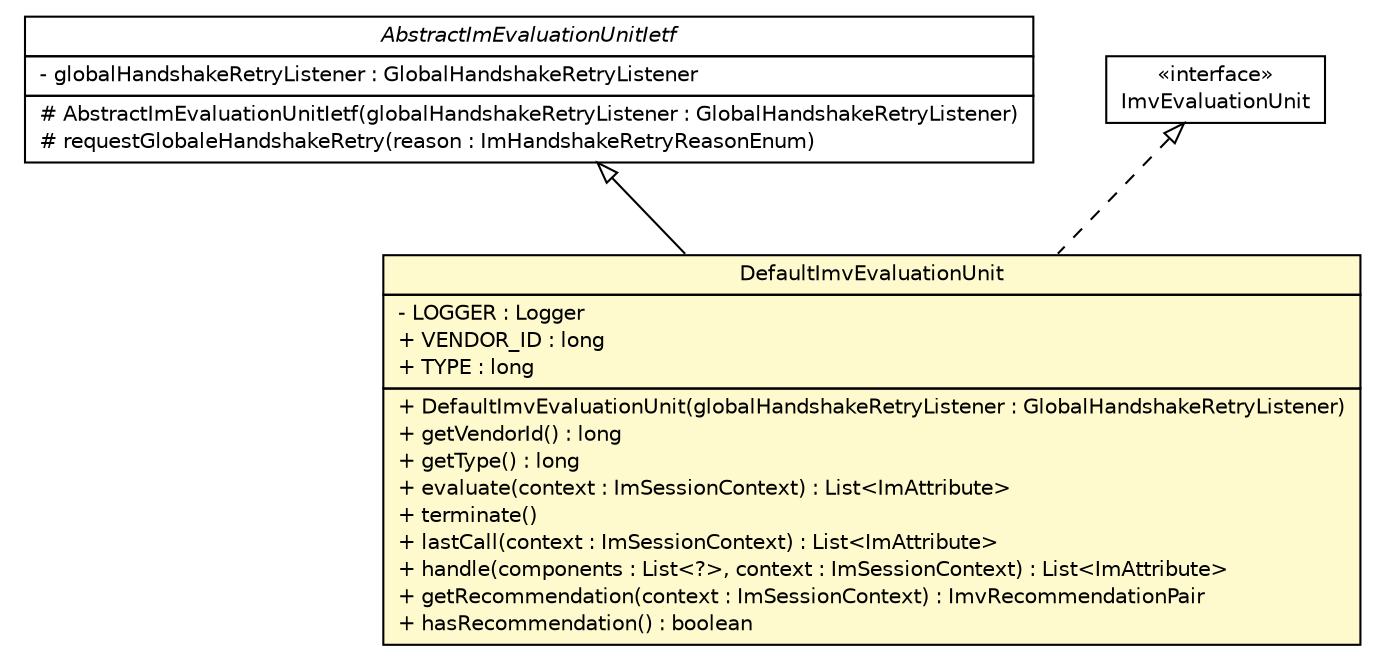 #!/usr/local/bin/dot
#
# Class diagram 
# Generated by UMLGraph version R5_6 (http://www.umlgraph.org/)
#

digraph G {
	edge [fontname="Helvetica",fontsize=10,labelfontname="Helvetica",labelfontsize=10];
	node [fontname="Helvetica",fontsize=10,shape=plaintext];
	nodesep=0.25;
	ranksep=0.5;
	// de.hsbremen.tc.tnc.im.evaluate.AbstractImEvaluationUnitIetf
	c2423 [label=<<table title="de.hsbremen.tc.tnc.im.evaluate.AbstractImEvaluationUnitIetf" border="0" cellborder="1" cellspacing="0" cellpadding="2" port="p" href="../AbstractImEvaluationUnitIetf.html">
		<tr><td><table border="0" cellspacing="0" cellpadding="1">
<tr><td align="center" balign="center"><font face="Helvetica-Oblique"> AbstractImEvaluationUnitIetf </font></td></tr>
		</table></td></tr>
		<tr><td><table border="0" cellspacing="0" cellpadding="1">
<tr><td align="left" balign="left"> - globalHandshakeRetryListener : GlobalHandshakeRetryListener </td></tr>
		</table></td></tr>
		<tr><td><table border="0" cellspacing="0" cellpadding="1">
<tr><td align="left" balign="left"> # AbstractImEvaluationUnitIetf(globalHandshakeRetryListener : GlobalHandshakeRetryListener) </td></tr>
<tr><td align="left" balign="left"> # requestGlobaleHandshakeRetry(reason : ImHandshakeRetryReasonEnum) </td></tr>
		</table></td></tr>
		</table>>, URL="../AbstractImEvaluationUnitIetf.html", fontname="Helvetica", fontcolor="black", fontsize=10.0];
	// de.hsbremen.tc.tnc.im.evaluate.ImvEvaluationUnit
	c2425 [label=<<table title="de.hsbremen.tc.tnc.im.evaluate.ImvEvaluationUnit" border="0" cellborder="1" cellspacing="0" cellpadding="2" port="p" href="../ImvEvaluationUnit.html">
		<tr><td><table border="0" cellspacing="0" cellpadding="1">
<tr><td align="center" balign="center"> &#171;interface&#187; </td></tr>
<tr><td align="center" balign="center"> ImvEvaluationUnit </td></tr>
		</table></td></tr>
		</table>>, URL="../ImvEvaluationUnit.html", fontname="Helvetica", fontcolor="black", fontsize=10.0];
	// de.hsbremen.tc.tnc.im.evaluate.simple.DefaultImvEvaluationUnit
	c2437 [label=<<table title="de.hsbremen.tc.tnc.im.evaluate.simple.DefaultImvEvaluationUnit" border="0" cellborder="1" cellspacing="0" cellpadding="2" port="p" bgcolor="lemonChiffon" href="./DefaultImvEvaluationUnit.html">
		<tr><td><table border="0" cellspacing="0" cellpadding="1">
<tr><td align="center" balign="center"> DefaultImvEvaluationUnit </td></tr>
		</table></td></tr>
		<tr><td><table border="0" cellspacing="0" cellpadding="1">
<tr><td align="left" balign="left"> - LOGGER : Logger </td></tr>
<tr><td align="left" balign="left"> + VENDOR_ID : long </td></tr>
<tr><td align="left" balign="left"> + TYPE : long </td></tr>
		</table></td></tr>
		<tr><td><table border="0" cellspacing="0" cellpadding="1">
<tr><td align="left" balign="left"> + DefaultImvEvaluationUnit(globalHandshakeRetryListener : GlobalHandshakeRetryListener) </td></tr>
<tr><td align="left" balign="left"> + getVendorId() : long </td></tr>
<tr><td align="left" balign="left"> + getType() : long </td></tr>
<tr><td align="left" balign="left"> + evaluate(context : ImSessionContext) : List&lt;ImAttribute&gt; </td></tr>
<tr><td align="left" balign="left"> + terminate() </td></tr>
<tr><td align="left" balign="left"> + lastCall(context : ImSessionContext) : List&lt;ImAttribute&gt; </td></tr>
<tr><td align="left" balign="left"> + handle(components : List&lt;?&gt;, context : ImSessionContext) : List&lt;ImAttribute&gt; </td></tr>
<tr><td align="left" balign="left"> + getRecommendation(context : ImSessionContext) : ImvRecommendationPair </td></tr>
<tr><td align="left" balign="left"> + hasRecommendation() : boolean </td></tr>
		</table></td></tr>
		</table>>, URL="./DefaultImvEvaluationUnit.html", fontname="Helvetica", fontcolor="black", fontsize=10.0];
	//de.hsbremen.tc.tnc.im.evaluate.simple.DefaultImvEvaluationUnit extends de.hsbremen.tc.tnc.im.evaluate.AbstractImEvaluationUnitIetf
	c2423:p -> c2437:p [dir=back,arrowtail=empty];
	//de.hsbremen.tc.tnc.im.evaluate.simple.DefaultImvEvaluationUnit implements de.hsbremen.tc.tnc.im.evaluate.ImvEvaluationUnit
	c2425:p -> c2437:p [dir=back,arrowtail=empty,style=dashed];
}

